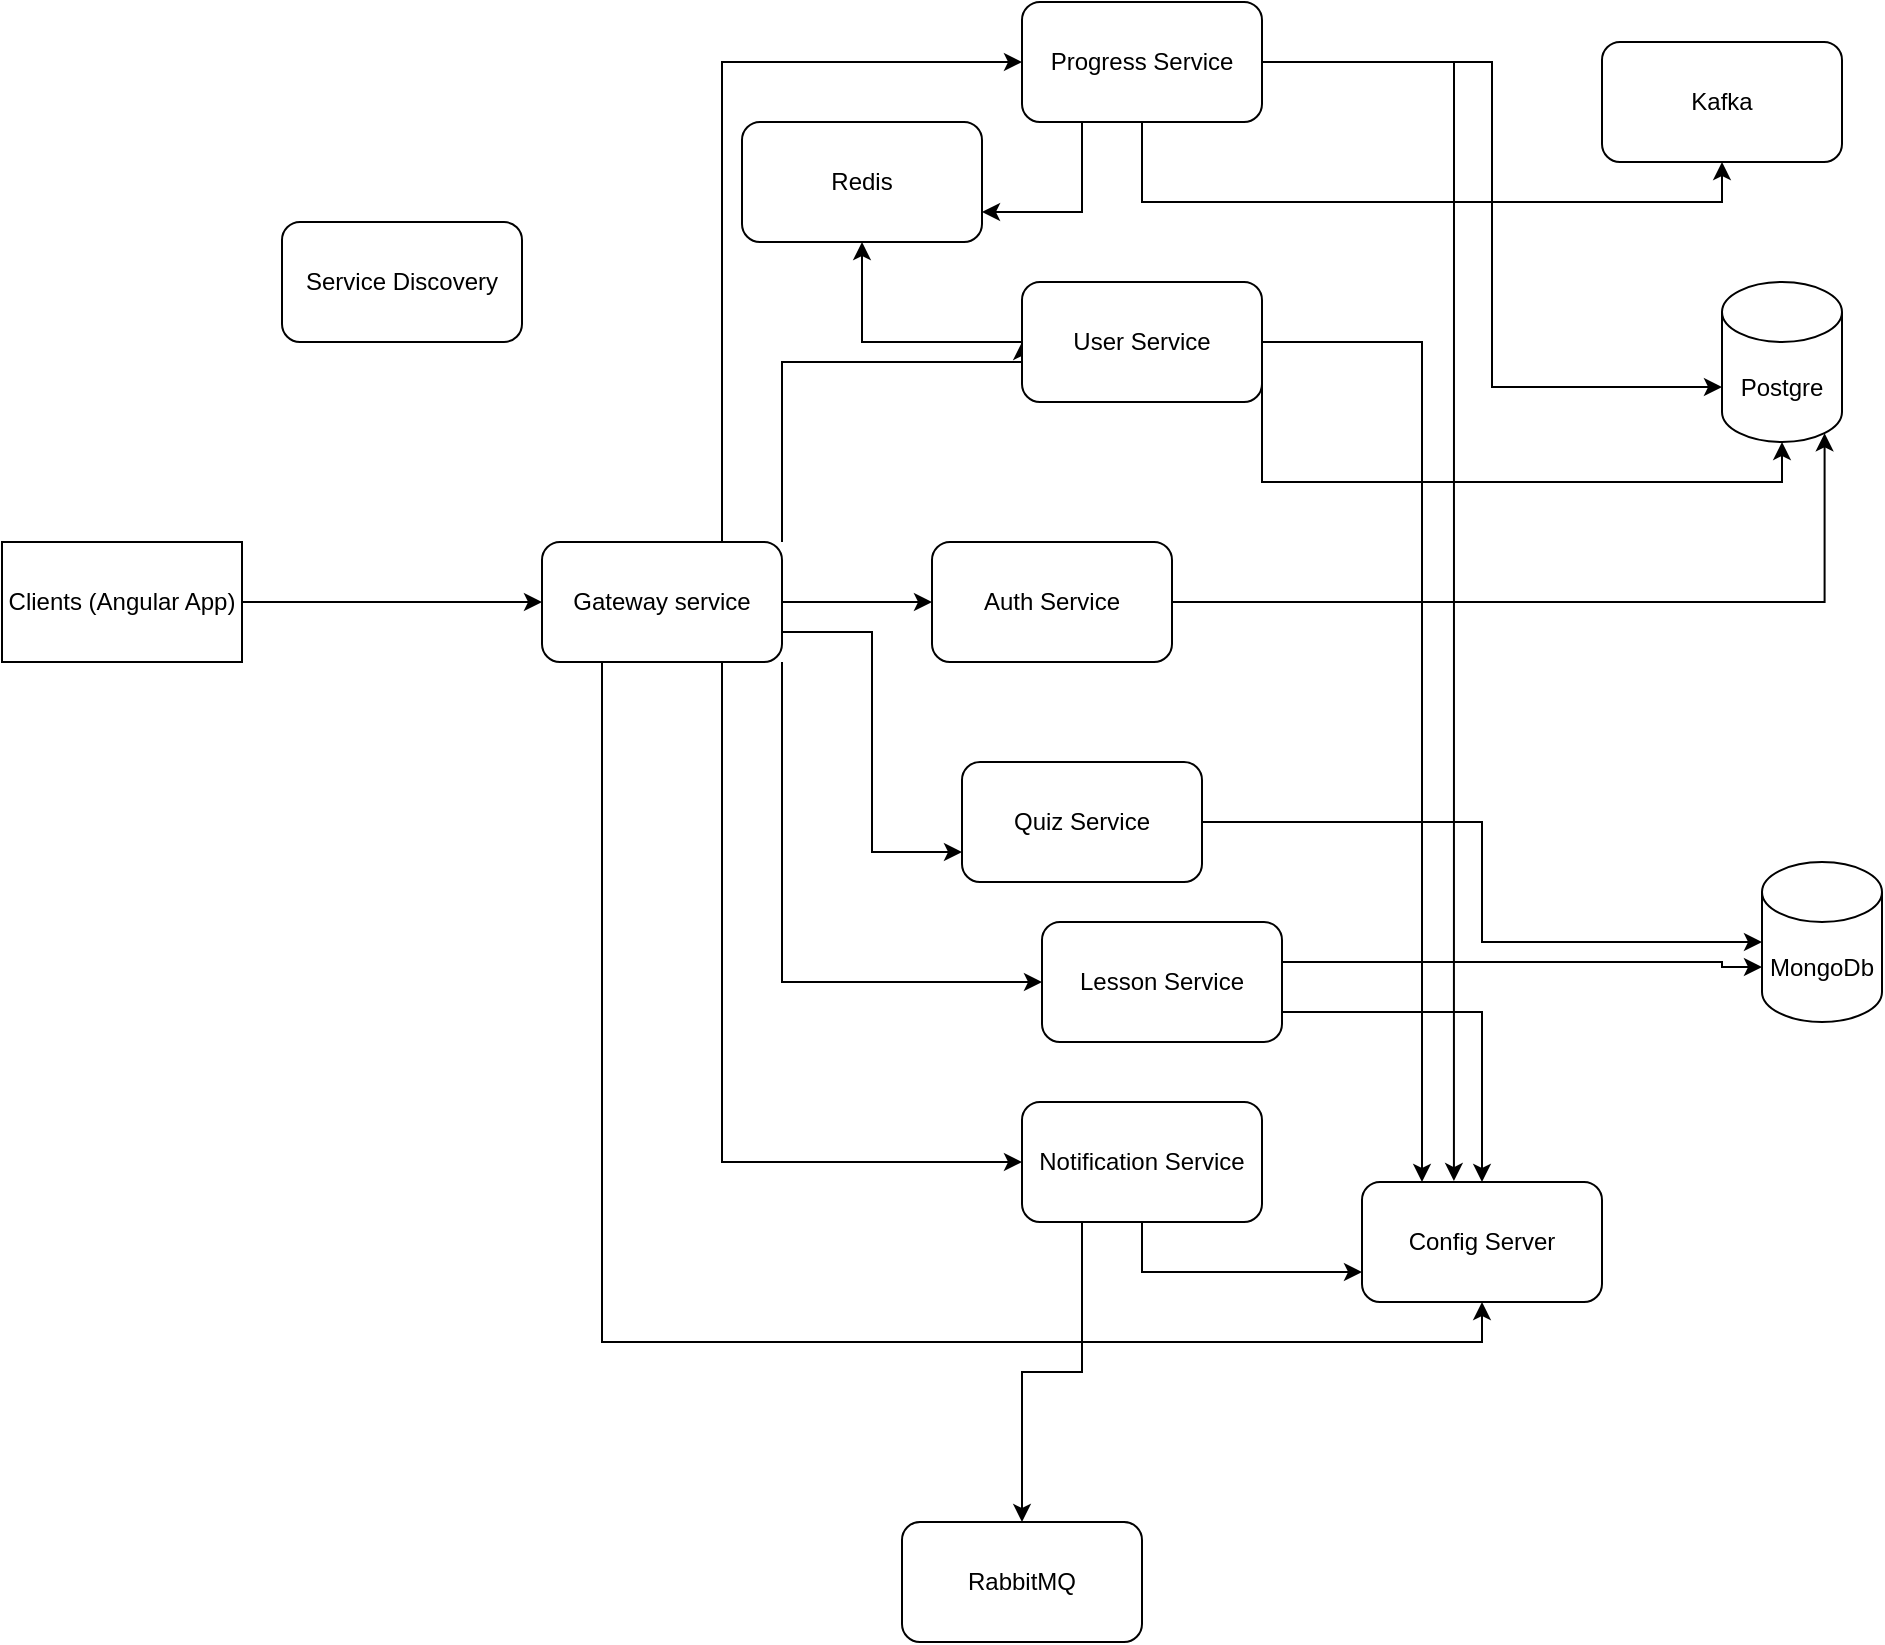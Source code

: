 <mxfile version="24.9.0">
  <diagram name="Page-1" id="NyeKZqtQmCvYDVDptirk">
    <mxGraphModel dx="2059" dy="1013" grid="1" gridSize="10" guides="1" tooltips="1" connect="1" arrows="1" fold="1" page="1" pageScale="1" pageWidth="850" pageHeight="1100" math="0" shadow="0">
      <root>
        <mxCell id="0" />
        <mxCell id="1" parent="0" />
        <mxCell id="poIoOsoM7RUQh1VGZ_li-12" style="edgeStyle=orthogonalEdgeStyle;rounded=0;orthogonalLoop=1;jettySize=auto;html=1;entryX=0;entryY=0.5;entryDx=0;entryDy=0;" edge="1" parent="1" source="poIoOsoM7RUQh1VGZ_li-1" target="poIoOsoM7RUQh1VGZ_li-2">
          <mxGeometry relative="1" as="geometry" />
        </mxCell>
        <mxCell id="poIoOsoM7RUQh1VGZ_li-13" style="edgeStyle=orthogonalEdgeStyle;rounded=0;orthogonalLoop=1;jettySize=auto;html=1;exitX=1;exitY=0;exitDx=0;exitDy=0;entryX=0;entryY=0.5;entryDx=0;entryDy=0;" edge="1" parent="1" source="poIoOsoM7RUQh1VGZ_li-1" target="poIoOsoM7RUQh1VGZ_li-4">
          <mxGeometry relative="1" as="geometry">
            <Array as="points">
              <mxPoint x="290" y="190" />
              <mxPoint x="410" y="190" />
            </Array>
          </mxGeometry>
        </mxCell>
        <mxCell id="poIoOsoM7RUQh1VGZ_li-14" style="edgeStyle=orthogonalEdgeStyle;rounded=0;orthogonalLoop=1;jettySize=auto;html=1;exitX=0.75;exitY=0;exitDx=0;exitDy=0;entryX=0;entryY=0.5;entryDx=0;entryDy=0;" edge="1" parent="1" source="poIoOsoM7RUQh1VGZ_li-1" target="poIoOsoM7RUQh1VGZ_li-3">
          <mxGeometry relative="1" as="geometry" />
        </mxCell>
        <mxCell id="poIoOsoM7RUQh1VGZ_li-15" style="edgeStyle=orthogonalEdgeStyle;rounded=0;orthogonalLoop=1;jettySize=auto;html=1;exitX=0.75;exitY=1;exitDx=0;exitDy=0;entryX=0;entryY=0.5;entryDx=0;entryDy=0;" edge="1" parent="1" source="poIoOsoM7RUQh1VGZ_li-1" target="poIoOsoM7RUQh1VGZ_li-9">
          <mxGeometry relative="1" as="geometry" />
        </mxCell>
        <mxCell id="poIoOsoM7RUQh1VGZ_li-16" style="edgeStyle=orthogonalEdgeStyle;rounded=0;orthogonalLoop=1;jettySize=auto;html=1;exitX=1;exitY=1;exitDx=0;exitDy=0;entryX=0;entryY=0.5;entryDx=0;entryDy=0;" edge="1" parent="1" source="poIoOsoM7RUQh1VGZ_li-1" target="poIoOsoM7RUQh1VGZ_li-5">
          <mxGeometry relative="1" as="geometry" />
        </mxCell>
        <mxCell id="poIoOsoM7RUQh1VGZ_li-33" style="edgeStyle=orthogonalEdgeStyle;rounded=0;orthogonalLoop=1;jettySize=auto;html=1;exitX=0.25;exitY=1;exitDx=0;exitDy=0;entryX=0.5;entryY=1;entryDx=0;entryDy=0;" edge="1" parent="1" source="poIoOsoM7RUQh1VGZ_li-1" target="poIoOsoM7RUQh1VGZ_li-6">
          <mxGeometry relative="1" as="geometry" />
        </mxCell>
        <mxCell id="poIoOsoM7RUQh1VGZ_li-44" style="edgeStyle=orthogonalEdgeStyle;rounded=0;orthogonalLoop=1;jettySize=auto;html=1;exitX=1;exitY=0.75;exitDx=0;exitDy=0;entryX=0;entryY=0.75;entryDx=0;entryDy=0;" edge="1" parent="1" source="poIoOsoM7RUQh1VGZ_li-1" target="poIoOsoM7RUQh1VGZ_li-43">
          <mxGeometry relative="1" as="geometry" />
        </mxCell>
        <mxCell id="poIoOsoM7RUQh1VGZ_li-1" value="Gateway service" style="rounded=1;whiteSpace=wrap;html=1;" vertex="1" parent="1">
          <mxGeometry x="170" y="280" width="120" height="60" as="geometry" />
        </mxCell>
        <mxCell id="poIoOsoM7RUQh1VGZ_li-2" value="Auth Service" style="rounded=1;whiteSpace=wrap;html=1;" vertex="1" parent="1">
          <mxGeometry x="365" y="280" width="120" height="60" as="geometry" />
        </mxCell>
        <mxCell id="poIoOsoM7RUQh1VGZ_li-48" style="edgeStyle=orthogonalEdgeStyle;rounded=0;orthogonalLoop=1;jettySize=auto;html=1;exitX=0.5;exitY=1;exitDx=0;exitDy=0;entryX=0.5;entryY=1;entryDx=0;entryDy=0;" edge="1" parent="1" source="poIoOsoM7RUQh1VGZ_li-3" target="poIoOsoM7RUQh1VGZ_li-46">
          <mxGeometry relative="1" as="geometry" />
        </mxCell>
        <mxCell id="poIoOsoM7RUQh1VGZ_li-51" style="edgeStyle=orthogonalEdgeStyle;rounded=0;orthogonalLoop=1;jettySize=auto;html=1;exitX=0.25;exitY=1;exitDx=0;exitDy=0;entryX=1;entryY=0.75;entryDx=0;entryDy=0;" edge="1" parent="1" source="poIoOsoM7RUQh1VGZ_li-3" target="poIoOsoM7RUQh1VGZ_li-49">
          <mxGeometry relative="1" as="geometry" />
        </mxCell>
        <mxCell id="poIoOsoM7RUQh1VGZ_li-3" value="Progress Service" style="rounded=1;whiteSpace=wrap;html=1;" vertex="1" parent="1">
          <mxGeometry x="410" y="10" width="120" height="60" as="geometry" />
        </mxCell>
        <mxCell id="poIoOsoM7RUQh1VGZ_li-25" style="edgeStyle=orthogonalEdgeStyle;rounded=0;orthogonalLoop=1;jettySize=auto;html=1;exitX=1;exitY=0.5;exitDx=0;exitDy=0;entryX=0.25;entryY=0;entryDx=0;entryDy=0;" edge="1" parent="1" source="poIoOsoM7RUQh1VGZ_li-4" target="poIoOsoM7RUQh1VGZ_li-6">
          <mxGeometry relative="1" as="geometry" />
        </mxCell>
        <mxCell id="poIoOsoM7RUQh1VGZ_li-50" value="" style="edgeStyle=orthogonalEdgeStyle;rounded=0;orthogonalLoop=1;jettySize=auto;html=1;" edge="1" parent="1" source="poIoOsoM7RUQh1VGZ_li-4" target="poIoOsoM7RUQh1VGZ_li-49">
          <mxGeometry relative="1" as="geometry" />
        </mxCell>
        <mxCell id="poIoOsoM7RUQh1VGZ_li-4" value="User Service" style="rounded=1;whiteSpace=wrap;html=1;" vertex="1" parent="1">
          <mxGeometry x="410" y="150" width="120" height="60" as="geometry" />
        </mxCell>
        <mxCell id="poIoOsoM7RUQh1VGZ_li-23" style="edgeStyle=orthogonalEdgeStyle;rounded=0;orthogonalLoop=1;jettySize=auto;html=1;exitX=1;exitY=0.75;exitDx=0;exitDy=0;entryX=0.5;entryY=0;entryDx=0;entryDy=0;" edge="1" parent="1" source="poIoOsoM7RUQh1VGZ_li-5" target="poIoOsoM7RUQh1VGZ_li-6">
          <mxGeometry relative="1" as="geometry" />
        </mxCell>
        <mxCell id="poIoOsoM7RUQh1VGZ_li-5" value="Lesson Service" style="rounded=1;whiteSpace=wrap;html=1;" vertex="1" parent="1">
          <mxGeometry x="420" y="470" width="120" height="60" as="geometry" />
        </mxCell>
        <mxCell id="poIoOsoM7RUQh1VGZ_li-6" value="Config Server" style="rounded=1;whiteSpace=wrap;html=1;" vertex="1" parent="1">
          <mxGeometry x="580" y="600" width="120" height="60" as="geometry" />
        </mxCell>
        <mxCell id="poIoOsoM7RUQh1VGZ_li-41" style="edgeStyle=orthogonalEdgeStyle;rounded=0;orthogonalLoop=1;jettySize=auto;html=1;exitX=0.25;exitY=1;exitDx=0;exitDy=0;" edge="1" parent="1" source="poIoOsoM7RUQh1VGZ_li-9" target="poIoOsoM7RUQh1VGZ_li-42">
          <mxGeometry relative="1" as="geometry">
            <mxPoint x="410" y="800" as="targetPoint" />
          </mxGeometry>
        </mxCell>
        <mxCell id="poIoOsoM7RUQh1VGZ_li-9" value="Notification Service" style="rounded=1;whiteSpace=wrap;html=1;" vertex="1" parent="1">
          <mxGeometry x="410" y="560" width="120" height="60" as="geometry" />
        </mxCell>
        <mxCell id="poIoOsoM7RUQh1VGZ_li-11" value="Service Discovery" style="rounded=1;whiteSpace=wrap;html=1;" vertex="1" parent="1">
          <mxGeometry x="40" y="120" width="120" height="60" as="geometry" />
        </mxCell>
        <mxCell id="poIoOsoM7RUQh1VGZ_li-24" style="edgeStyle=orthogonalEdgeStyle;rounded=0;orthogonalLoop=1;jettySize=auto;html=1;exitX=0.5;exitY=1;exitDx=0;exitDy=0;entryX=0;entryY=0.75;entryDx=0;entryDy=0;" edge="1" parent="1" source="poIoOsoM7RUQh1VGZ_li-9" target="poIoOsoM7RUQh1VGZ_li-6">
          <mxGeometry relative="1" as="geometry" />
        </mxCell>
        <mxCell id="poIoOsoM7RUQh1VGZ_li-27" style="edgeStyle=orthogonalEdgeStyle;rounded=0;orthogonalLoop=1;jettySize=auto;html=1;entryX=0.383;entryY=-0.008;entryDx=0;entryDy=0;entryPerimeter=0;" edge="1" parent="1" source="poIoOsoM7RUQh1VGZ_li-3" target="poIoOsoM7RUQh1VGZ_li-6">
          <mxGeometry relative="1" as="geometry" />
        </mxCell>
        <mxCell id="poIoOsoM7RUQh1VGZ_li-29" style="edgeStyle=orthogonalEdgeStyle;rounded=0;orthogonalLoop=1;jettySize=auto;html=1;exitX=1;exitY=0.5;exitDx=0;exitDy=0;entryX=0;entryY=0.5;entryDx=0;entryDy=0;" edge="1" parent="1" source="poIoOsoM7RUQh1VGZ_li-28" target="poIoOsoM7RUQh1VGZ_li-1">
          <mxGeometry relative="1" as="geometry" />
        </mxCell>
        <mxCell id="poIoOsoM7RUQh1VGZ_li-28" value="Clients (Angular App)" style="rounded=0;whiteSpace=wrap;html=1;" vertex="1" parent="1">
          <mxGeometry x="-100" y="280" width="120" height="60" as="geometry" />
        </mxCell>
        <mxCell id="poIoOsoM7RUQh1VGZ_li-31" value="Postgre" style="shape=cylinder3;whiteSpace=wrap;html=1;boundedLbl=1;backgroundOutline=1;size=15;" vertex="1" parent="1">
          <mxGeometry x="760" y="150" width="60" height="80" as="geometry" />
        </mxCell>
        <mxCell id="poIoOsoM7RUQh1VGZ_li-32" style="edgeStyle=orthogonalEdgeStyle;rounded=0;orthogonalLoop=1;jettySize=auto;html=1;exitX=1;exitY=0.5;exitDx=0;exitDy=0;entryX=0;entryY=0;entryDx=0;entryDy=52.5;entryPerimeter=0;" edge="1" parent="1" source="poIoOsoM7RUQh1VGZ_li-3" target="poIoOsoM7RUQh1VGZ_li-31">
          <mxGeometry relative="1" as="geometry" />
        </mxCell>
        <mxCell id="poIoOsoM7RUQh1VGZ_li-34" style="edgeStyle=orthogonalEdgeStyle;rounded=0;orthogonalLoop=1;jettySize=auto;html=1;exitX=1;exitY=0.75;exitDx=0;exitDy=0;entryX=0.5;entryY=1;entryDx=0;entryDy=0;entryPerimeter=0;" edge="1" parent="1" source="poIoOsoM7RUQh1VGZ_li-4" target="poIoOsoM7RUQh1VGZ_li-31">
          <mxGeometry relative="1" as="geometry">
            <Array as="points">
              <mxPoint x="530" y="250" />
              <mxPoint x="790" y="250" />
            </Array>
          </mxGeometry>
        </mxCell>
        <mxCell id="poIoOsoM7RUQh1VGZ_li-35" style="edgeStyle=orthogonalEdgeStyle;rounded=0;orthogonalLoop=1;jettySize=auto;html=1;exitX=1;exitY=0.5;exitDx=0;exitDy=0;entryX=0.855;entryY=1;entryDx=0;entryDy=-4.35;entryPerimeter=0;" edge="1" parent="1" source="poIoOsoM7RUQh1VGZ_li-2" target="poIoOsoM7RUQh1VGZ_li-31">
          <mxGeometry relative="1" as="geometry" />
        </mxCell>
        <mxCell id="poIoOsoM7RUQh1VGZ_li-36" value="MongoDb" style="shape=cylinder3;whiteSpace=wrap;html=1;boundedLbl=1;backgroundOutline=1;size=15;" vertex="1" parent="1">
          <mxGeometry x="780" y="440" width="60" height="80" as="geometry" />
        </mxCell>
        <mxCell id="poIoOsoM7RUQh1VGZ_li-38" style="edgeStyle=orthogonalEdgeStyle;rounded=0;orthogonalLoop=1;jettySize=auto;html=1;entryX=0;entryY=0;entryDx=0;entryDy=52.5;entryPerimeter=0;" edge="1" parent="1" target="poIoOsoM7RUQh1VGZ_li-36">
          <mxGeometry relative="1" as="geometry">
            <mxPoint x="540" y="500" as="sourcePoint" />
            <Array as="points">
              <mxPoint x="540" y="490" />
              <mxPoint x="760" y="490" />
              <mxPoint x="760" y="492" />
            </Array>
          </mxGeometry>
        </mxCell>
        <mxCell id="poIoOsoM7RUQh1VGZ_li-42" value="RabbitMQ" style="rounded=1;whiteSpace=wrap;html=1;" vertex="1" parent="1">
          <mxGeometry x="350" y="770" width="120" height="60" as="geometry" />
        </mxCell>
        <mxCell id="poIoOsoM7RUQh1VGZ_li-43" value="Quiz Service" style="rounded=1;whiteSpace=wrap;html=1;" vertex="1" parent="1">
          <mxGeometry x="380" y="390" width="120" height="60" as="geometry" />
        </mxCell>
        <mxCell id="poIoOsoM7RUQh1VGZ_li-45" style="edgeStyle=orthogonalEdgeStyle;rounded=0;orthogonalLoop=1;jettySize=auto;html=1;exitX=1;exitY=0.5;exitDx=0;exitDy=0;entryX=0;entryY=0.5;entryDx=0;entryDy=0;entryPerimeter=0;" edge="1" parent="1" source="poIoOsoM7RUQh1VGZ_li-43" target="poIoOsoM7RUQh1VGZ_li-36">
          <mxGeometry relative="1" as="geometry" />
        </mxCell>
        <mxCell id="poIoOsoM7RUQh1VGZ_li-46" value="Kafka" style="rounded=1;whiteSpace=wrap;html=1;" vertex="1" parent="1">
          <mxGeometry x="700" y="30" width="120" height="60" as="geometry" />
        </mxCell>
        <mxCell id="poIoOsoM7RUQh1VGZ_li-49" value="Redis" style="whiteSpace=wrap;html=1;rounded=1;" vertex="1" parent="1">
          <mxGeometry x="270" y="70" width="120" height="60" as="geometry" />
        </mxCell>
      </root>
    </mxGraphModel>
  </diagram>
</mxfile>
